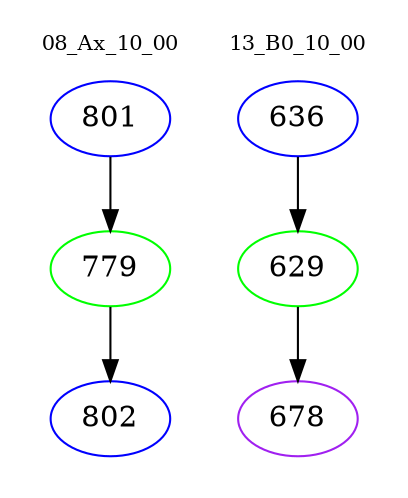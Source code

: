 digraph{
subgraph cluster_0 {
color = white
label = "08_Ax_10_00";
fontsize=10;
T0_801 [label="801", color="blue"]
T0_801 -> T0_779 [color="black"]
T0_779 [label="779", color="green"]
T0_779 -> T0_802 [color="black"]
T0_802 [label="802", color="blue"]
}
subgraph cluster_1 {
color = white
label = "13_B0_10_00";
fontsize=10;
T1_636 [label="636", color="blue"]
T1_636 -> T1_629 [color="black"]
T1_629 [label="629", color="green"]
T1_629 -> T1_678 [color="black"]
T1_678 [label="678", color="purple"]
}
}
